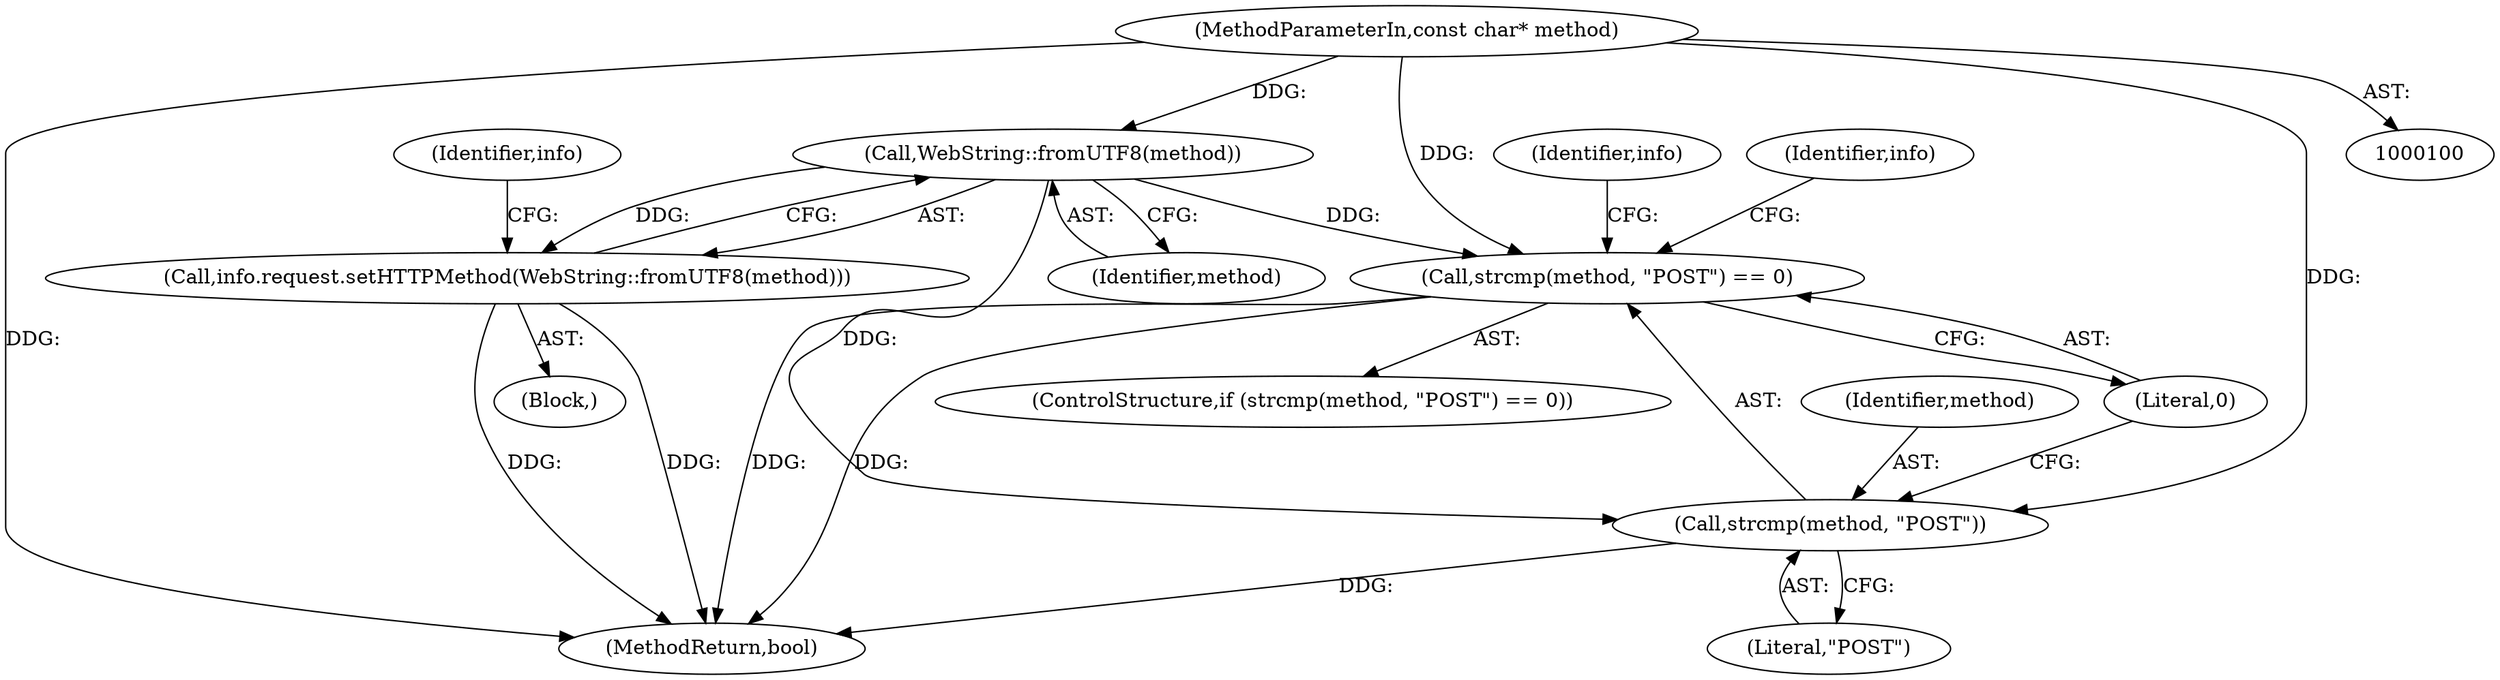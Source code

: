 digraph "0_Chrome_ea3d1d84be3d6f97bf50e76511c9e26af6895533_40@pointer" {
"1000104" [label="(MethodParameterIn,const char* method)"];
"1000136" [label="(Call,WebString::fromUTF8(method))"];
"1000135" [label="(Call,info.request.setHTTPMethod(WebString::fromUTF8(method)))"];
"1000152" [label="(Call,strcmp(method, \"POST\") == 0)"];
"1000153" [label="(Call,strcmp(method, \"POST\"))"];
"1000152" [label="(Call,strcmp(method, \"POST\") == 0)"];
"1000140" [label="(Identifier,info)"];
"1000155" [label="(Literal,\"POST\")"];
"1000136" [label="(Call,WebString::fromUTF8(method))"];
"1000104" [label="(MethodParameterIn,const char* method)"];
"1000135" [label="(Call,info.request.setHTTPMethod(WebString::fromUTF8(method)))"];
"1000161" [label="(Identifier,info)"];
"1000156" [label="(Literal,0)"];
"1000154" [label="(Identifier,method)"];
"1000168" [label="(Identifier,info)"];
"1000137" [label="(Identifier,method)"];
"1000153" [label="(Call,strcmp(method, \"POST\"))"];
"1000209" [label="(MethodReturn,bool)"];
"1000151" [label="(ControlStructure,if (strcmp(method, \"POST\") == 0))"];
"1000109" [label="(Block,)"];
"1000104" -> "1000100"  [label="AST: "];
"1000104" -> "1000209"  [label="DDG: "];
"1000104" -> "1000136"  [label="DDG: "];
"1000104" -> "1000152"  [label="DDG: "];
"1000104" -> "1000153"  [label="DDG: "];
"1000136" -> "1000135"  [label="AST: "];
"1000136" -> "1000137"  [label="CFG: "];
"1000137" -> "1000136"  [label="AST: "];
"1000135" -> "1000136"  [label="CFG: "];
"1000136" -> "1000135"  [label="DDG: "];
"1000136" -> "1000152"  [label="DDG: "];
"1000136" -> "1000153"  [label="DDG: "];
"1000135" -> "1000109"  [label="AST: "];
"1000140" -> "1000135"  [label="CFG: "];
"1000135" -> "1000209"  [label="DDG: "];
"1000135" -> "1000209"  [label="DDG: "];
"1000152" -> "1000151"  [label="AST: "];
"1000152" -> "1000156"  [label="CFG: "];
"1000153" -> "1000152"  [label="AST: "];
"1000156" -> "1000152"  [label="AST: "];
"1000161" -> "1000152"  [label="CFG: "];
"1000168" -> "1000152"  [label="CFG: "];
"1000152" -> "1000209"  [label="DDG: "];
"1000152" -> "1000209"  [label="DDG: "];
"1000153" -> "1000155"  [label="CFG: "];
"1000154" -> "1000153"  [label="AST: "];
"1000155" -> "1000153"  [label="AST: "];
"1000156" -> "1000153"  [label="CFG: "];
"1000153" -> "1000209"  [label="DDG: "];
}
